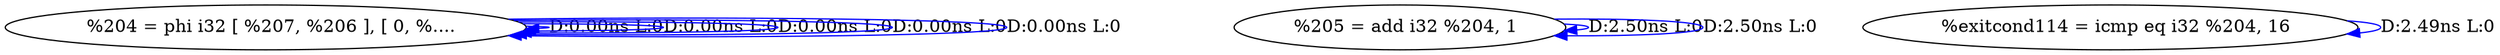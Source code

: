 digraph {
Node0x36e2bf0[label="  %204 = phi i32 [ %207, %206 ], [ 0, %...."];
Node0x36e2bf0 -> Node0x36e2bf0[label="D:0.00ns L:0",color=blue];
Node0x36e2bf0 -> Node0x36e2bf0[label="D:0.00ns L:0",color=blue];
Node0x36e2bf0 -> Node0x36e2bf0[label="D:0.00ns L:0",color=blue];
Node0x36e2bf0 -> Node0x36e2bf0[label="D:0.00ns L:0",color=blue];
Node0x36e2bf0 -> Node0x36e2bf0[label="D:0.00ns L:0",color=blue];
Node0x36e2cd0[label="  %205 = add i32 %204, 1"];
Node0x36e2cd0 -> Node0x36e2cd0[label="D:2.50ns L:0",color=blue];
Node0x36e2cd0 -> Node0x36e2cd0[label="D:2.50ns L:0",color=blue];
Node0x36e2db0[label="  %exitcond114 = icmp eq i32 %204, 16"];
Node0x36e2db0 -> Node0x36e2db0[label="D:2.49ns L:0",color=blue];
}

